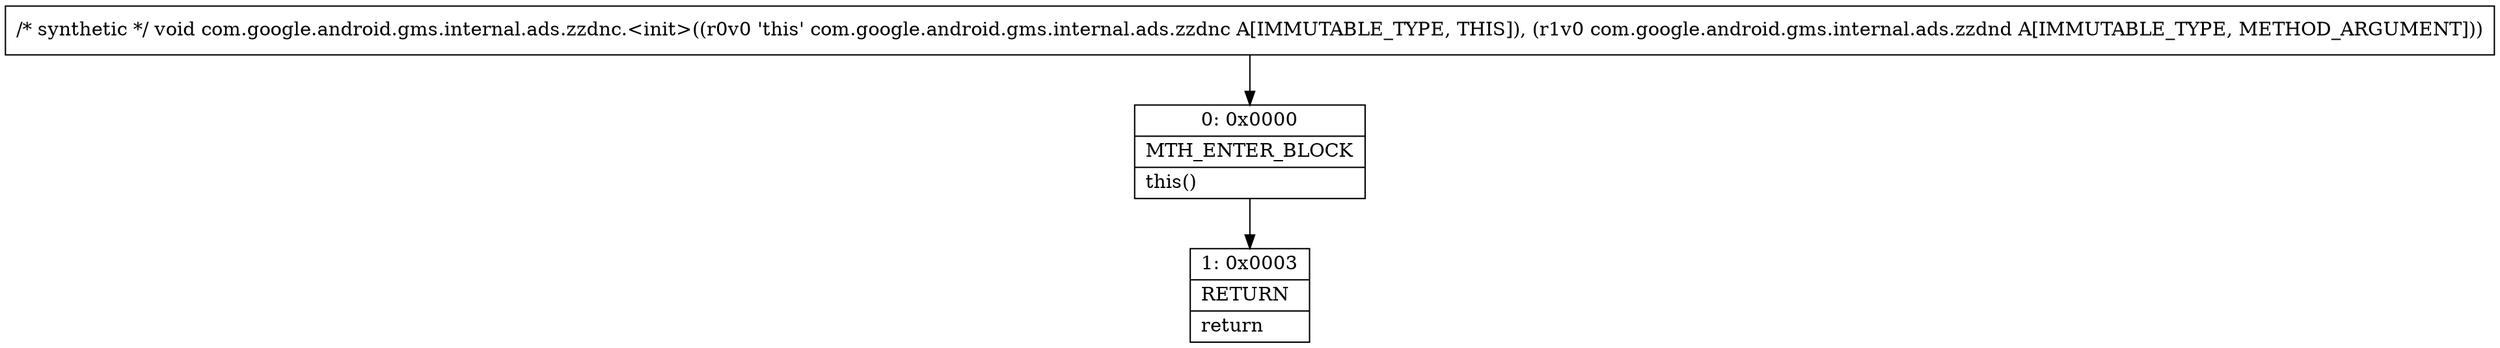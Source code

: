 digraph "CFG forcom.google.android.gms.internal.ads.zzdnc.\<init\>(Lcom\/google\/android\/gms\/internal\/ads\/zzdnd;)V" {
Node_0 [shape=record,label="{0\:\ 0x0000|MTH_ENTER_BLOCK\l|this()\l}"];
Node_1 [shape=record,label="{1\:\ 0x0003|RETURN\l|return\l}"];
MethodNode[shape=record,label="{\/* synthetic *\/ void com.google.android.gms.internal.ads.zzdnc.\<init\>((r0v0 'this' com.google.android.gms.internal.ads.zzdnc A[IMMUTABLE_TYPE, THIS]), (r1v0 com.google.android.gms.internal.ads.zzdnd A[IMMUTABLE_TYPE, METHOD_ARGUMENT])) }"];
MethodNode -> Node_0;
Node_0 -> Node_1;
}

